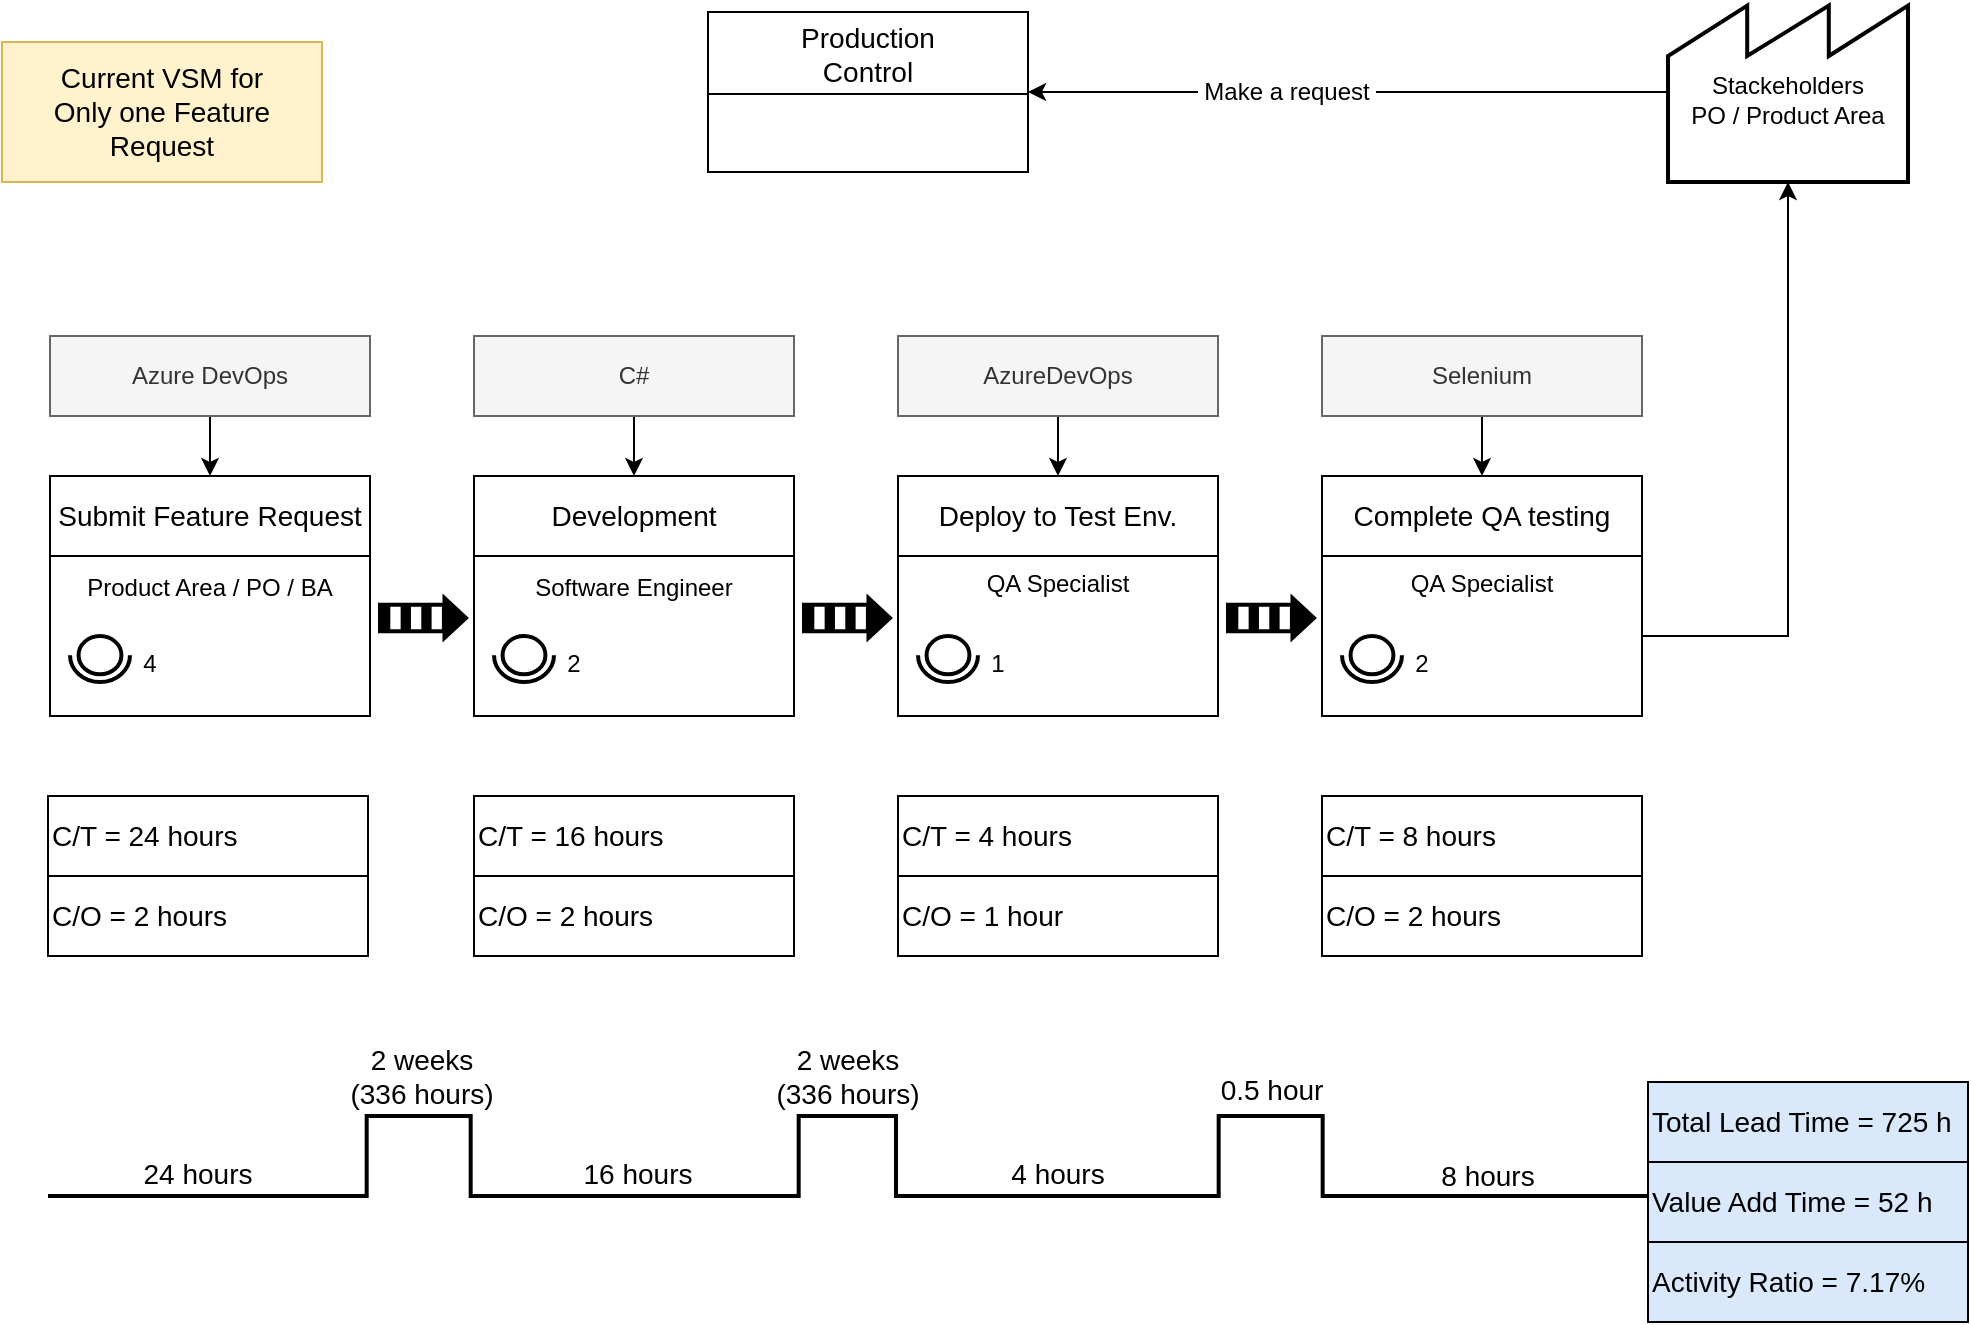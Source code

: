 <mxfile version="12.9.11" type="github">
  <diagram id="f4iNGfGUkEjJzXReWPvX" name="VSMCurrent">
    <mxGraphModel dx="1237" dy="690" grid="1" gridSize="10" guides="1" tooltips="1" connect="1" arrows="1" fold="1" page="1" pageScale="1" pageWidth="1169" pageHeight="827" math="0" shadow="0">
      <root>
        <mxCell id="0" />
        <mxCell id="1" parent="0" />
        <mxCell id="L1_6_QMRr2lnn1sgYfEx-89" value="" style="edgeStyle=orthogonalEdgeStyle;rounded=0;orthogonalLoop=1;jettySize=auto;html=1;entryX=1;entryY=0.5;entryDx=0;entryDy=0;" edge="1" parent="1" source="L1_6_QMRr2lnn1sgYfEx-1" target="L1_6_QMRr2lnn1sgYfEx-14">
          <mxGeometry relative="1" as="geometry">
            <mxPoint x="863" y="85" as="targetPoint" />
          </mxGeometry>
        </mxCell>
        <mxCell id="L1_6_QMRr2lnn1sgYfEx-90" value="&lt;font style=&quot;font-size: 12px&quot;&gt;&amp;nbsp;Make a request&amp;nbsp;&lt;/font&gt;" style="edgeLabel;html=1;align=center;verticalAlign=middle;resizable=0;points=[];fontSize=14;spacingLeft=4;" vertex="1" connectable="0" parent="L1_6_QMRr2lnn1sgYfEx-89">
          <mxGeometry x="0.206" y="-1" relative="1" as="geometry">
            <mxPoint as="offset" />
          </mxGeometry>
        </mxCell>
        <mxCell id="L1_6_QMRr2lnn1sgYfEx-1" value="Stackeholders&lt;br&gt;PO / Product Area" style="strokeWidth=2;html=1;shape=mxgraph.lean_mapping.outside_sources;whiteSpace=wrap;align=center;verticalAlign=middle;spacingTop=8;" vertex="1" parent="1">
          <mxGeometry x="943" y="40" width="120" height="90" as="geometry" />
        </mxCell>
        <mxCell id="L1_6_QMRr2lnn1sgYfEx-14" value="Production&#xa;Control" style="swimlane;fontStyle=0;childLayout=stackLayout;horizontal=1;startSize=41;horizontalStack=0;resizeParent=1;resizeParentMax=0;resizeLast=0;collapsible=1;marginBottom=0;align=center;fontSize=14;" vertex="1" parent="1">
          <mxGeometry x="463" y="45" width="160" height="80" as="geometry">
            <mxRectangle x="350" y="100" width="100" height="41" as="alternateBounds" />
          </mxGeometry>
        </mxCell>
        <mxCell id="L1_6_QMRr2lnn1sgYfEx-60" value="" style="group" vertex="1" connectable="0" parent="1">
          <mxGeometry x="134" y="277" width="160" height="120" as="geometry" />
        </mxCell>
        <mxCell id="L1_6_QMRr2lnn1sgYfEx-56" value="&lt;span style=&quot;font-size: 14px&quot;&gt;Submit Feature Request&lt;/span&gt;" style="rounded=0;whiteSpace=wrap;html=1;fillColor=none;align=center;" vertex="1" parent="L1_6_QMRr2lnn1sgYfEx-60">
          <mxGeometry width="160" height="40" as="geometry" />
        </mxCell>
        <mxCell id="L1_6_QMRr2lnn1sgYfEx-57" value="Product Area / PO / BA&lt;span style=&quot;font-size: 14px&quot;&gt;&lt;br&gt;&lt;/span&gt;" style="rounded=0;whiteSpace=wrap;html=1;fillColor=none;align=center;verticalAlign=top;" vertex="1" parent="L1_6_QMRr2lnn1sgYfEx-60">
          <mxGeometry y="40" width="160" height="80" as="geometry" />
        </mxCell>
        <mxCell id="L1_6_QMRr2lnn1sgYfEx-58" value="" style="verticalLabelPosition=bottom;html=1;verticalAlign=top;strokeWidth=2;shape=mxgraph.lean_mapping.operator;fillColor=none;align=center;" vertex="1" parent="L1_6_QMRr2lnn1sgYfEx-60">
          <mxGeometry x="10" y="80" width="30" height="23" as="geometry" />
        </mxCell>
        <mxCell id="L1_6_QMRr2lnn1sgYfEx-59" value="4" style="text;html=1;strokeColor=none;fillColor=none;align=center;verticalAlign=middle;whiteSpace=wrap;rounded=0;" vertex="1" parent="L1_6_QMRr2lnn1sgYfEx-60">
          <mxGeometry x="30" y="84" width="40" height="20" as="geometry" />
        </mxCell>
        <mxCell id="L1_6_QMRr2lnn1sgYfEx-61" value="" style="group" vertex="1" connectable="0" parent="1">
          <mxGeometry x="346" y="277" width="160" height="120" as="geometry" />
        </mxCell>
        <mxCell id="L1_6_QMRr2lnn1sgYfEx-62" value="&lt;span style=&quot;font-size: 14px&quot;&gt;Development&lt;/span&gt;" style="rounded=0;whiteSpace=wrap;html=1;fillColor=none;align=center;" vertex="1" parent="L1_6_QMRr2lnn1sgYfEx-61">
          <mxGeometry width="160" height="40" as="geometry" />
        </mxCell>
        <mxCell id="L1_6_QMRr2lnn1sgYfEx-63" value="&lt;span&gt;Software Engineer&lt;/span&gt;&lt;span style=&quot;font-size: 14px&quot;&gt;&lt;br&gt;&lt;/span&gt;" style="rounded=0;whiteSpace=wrap;html=1;fillColor=none;align=center;verticalAlign=top;" vertex="1" parent="L1_6_QMRr2lnn1sgYfEx-61">
          <mxGeometry y="40" width="160" height="80" as="geometry" />
        </mxCell>
        <mxCell id="L1_6_QMRr2lnn1sgYfEx-64" value="" style="verticalLabelPosition=bottom;html=1;verticalAlign=top;strokeWidth=2;shape=mxgraph.lean_mapping.operator;fillColor=none;align=center;" vertex="1" parent="L1_6_QMRr2lnn1sgYfEx-61">
          <mxGeometry x="10" y="80" width="30" height="23" as="geometry" />
        </mxCell>
        <mxCell id="L1_6_QMRr2lnn1sgYfEx-65" value="2" style="text;html=1;strokeColor=none;fillColor=none;align=center;verticalAlign=middle;whiteSpace=wrap;rounded=0;" vertex="1" parent="L1_6_QMRr2lnn1sgYfEx-61">
          <mxGeometry x="30" y="84" width="40" height="20" as="geometry" />
        </mxCell>
        <mxCell id="L1_6_QMRr2lnn1sgYfEx-71" value="" style="group" vertex="1" connectable="0" parent="1">
          <mxGeometry x="770" y="277" width="160" height="120" as="geometry" />
        </mxCell>
        <mxCell id="L1_6_QMRr2lnn1sgYfEx-72" value="&lt;span style=&quot;font-size: 14px&quot;&gt;Complete QA testing&lt;/span&gt;" style="rounded=0;whiteSpace=wrap;html=1;fillColor=none;align=center;" vertex="1" parent="L1_6_QMRr2lnn1sgYfEx-71">
          <mxGeometry width="160" height="40" as="geometry" />
        </mxCell>
        <mxCell id="L1_6_QMRr2lnn1sgYfEx-73" value="QA Specialist" style="rounded=0;whiteSpace=wrap;html=1;fillColor=none;align=center;verticalAlign=top;" vertex="1" parent="L1_6_QMRr2lnn1sgYfEx-71">
          <mxGeometry y="40" width="160" height="80" as="geometry" />
        </mxCell>
        <mxCell id="L1_6_QMRr2lnn1sgYfEx-74" value="" style="verticalLabelPosition=bottom;html=1;verticalAlign=top;strokeWidth=2;shape=mxgraph.lean_mapping.operator;fillColor=none;align=center;" vertex="1" parent="L1_6_QMRr2lnn1sgYfEx-71">
          <mxGeometry x="10" y="80" width="30" height="23" as="geometry" />
        </mxCell>
        <mxCell id="L1_6_QMRr2lnn1sgYfEx-75" value="2" style="text;html=1;strokeColor=none;fillColor=none;align=center;verticalAlign=middle;whiteSpace=wrap;rounded=0;" vertex="1" parent="L1_6_QMRr2lnn1sgYfEx-71">
          <mxGeometry x="30" y="84" width="40" height="20" as="geometry" />
        </mxCell>
        <mxCell id="L1_6_QMRr2lnn1sgYfEx-76" value="" style="group" vertex="1" connectable="0" parent="1">
          <mxGeometry x="558" y="277" width="160" height="120" as="geometry" />
        </mxCell>
        <mxCell id="L1_6_QMRr2lnn1sgYfEx-77" value="&lt;span style=&quot;font-size: 14px&quot;&gt;Deploy to Test Env.&lt;/span&gt;" style="rounded=0;whiteSpace=wrap;html=1;fillColor=none;align=center;" vertex="1" parent="L1_6_QMRr2lnn1sgYfEx-76">
          <mxGeometry width="160" height="40" as="geometry" />
        </mxCell>
        <mxCell id="L1_6_QMRr2lnn1sgYfEx-78" value="QA Specialist" style="rounded=0;whiteSpace=wrap;html=1;fillColor=none;align=center;verticalAlign=top;" vertex="1" parent="L1_6_QMRr2lnn1sgYfEx-76">
          <mxGeometry y="40" width="160" height="80" as="geometry" />
        </mxCell>
        <mxCell id="L1_6_QMRr2lnn1sgYfEx-79" value="" style="verticalLabelPosition=bottom;html=1;verticalAlign=top;strokeWidth=2;shape=mxgraph.lean_mapping.operator;fillColor=none;align=center;" vertex="1" parent="L1_6_QMRr2lnn1sgYfEx-76">
          <mxGeometry x="10" y="80" width="30" height="23" as="geometry" />
        </mxCell>
        <mxCell id="L1_6_QMRr2lnn1sgYfEx-80" value="1" style="text;html=1;strokeColor=none;fillColor=none;align=center;verticalAlign=middle;whiteSpace=wrap;rounded=0;" vertex="1" parent="L1_6_QMRr2lnn1sgYfEx-76">
          <mxGeometry x="30" y="84" width="40" height="20" as="geometry" />
        </mxCell>
        <mxCell id="L1_6_QMRr2lnn1sgYfEx-132" value="" style="edgeStyle=orthogonalEdgeStyle;rounded=0;orthogonalLoop=1;jettySize=auto;html=1;fontSize=14;entryX=0.5;entryY=0;entryDx=0;entryDy=0;" edge="1" parent="1" source="L1_6_QMRr2lnn1sgYfEx-81" target="L1_6_QMRr2lnn1sgYfEx-56">
          <mxGeometry relative="1" as="geometry" />
        </mxCell>
        <mxCell id="L1_6_QMRr2lnn1sgYfEx-81" value="Azure DevOps" style="rounded=0;whiteSpace=wrap;html=1;fillColor=#f5f5f5;align=center;strokeColor=#666666;fontColor=#333333;" vertex="1" parent="1">
          <mxGeometry x="134" y="207" width="160" height="40" as="geometry" />
        </mxCell>
        <mxCell id="L1_6_QMRr2lnn1sgYfEx-138" value="" style="edgeStyle=orthogonalEdgeStyle;rounded=0;orthogonalLoop=1;jettySize=auto;html=1;fontSize=14;" edge="1" parent="1" source="L1_6_QMRr2lnn1sgYfEx-82">
          <mxGeometry relative="1" as="geometry">
            <mxPoint x="426" y="277" as="targetPoint" />
          </mxGeometry>
        </mxCell>
        <mxCell id="L1_6_QMRr2lnn1sgYfEx-82" value="C#" style="rounded=0;whiteSpace=wrap;html=1;fillColor=#f5f5f5;align=center;strokeColor=#666666;fontColor=#333333;" vertex="1" parent="1">
          <mxGeometry x="346" y="207" width="160" height="40" as="geometry" />
        </mxCell>
        <mxCell id="L1_6_QMRr2lnn1sgYfEx-139" value="" style="edgeStyle=orthogonalEdgeStyle;rounded=0;orthogonalLoop=1;jettySize=auto;html=1;fontSize=14;" edge="1" parent="1" source="L1_6_QMRr2lnn1sgYfEx-83">
          <mxGeometry relative="1" as="geometry">
            <mxPoint x="638" y="277" as="targetPoint" />
          </mxGeometry>
        </mxCell>
        <mxCell id="L1_6_QMRr2lnn1sgYfEx-83" value="AzureDevOps" style="rounded=0;whiteSpace=wrap;html=1;fillColor=#f5f5f5;align=center;strokeColor=#666666;fontColor=#333333;" vertex="1" parent="1">
          <mxGeometry x="558" y="207" width="160" height="40" as="geometry" />
        </mxCell>
        <mxCell id="L1_6_QMRr2lnn1sgYfEx-140" value="" style="edgeStyle=orthogonalEdgeStyle;rounded=0;orthogonalLoop=1;jettySize=auto;html=1;fontSize=14;" edge="1" parent="1" source="L1_6_QMRr2lnn1sgYfEx-85">
          <mxGeometry relative="1" as="geometry">
            <mxPoint x="850" y="277" as="targetPoint" />
          </mxGeometry>
        </mxCell>
        <mxCell id="L1_6_QMRr2lnn1sgYfEx-85" value="Selenium" style="rounded=0;whiteSpace=wrap;html=1;fillColor=#f5f5f5;align=center;strokeColor=#666666;fontColor=#333333;" vertex="1" parent="1">
          <mxGeometry x="770" y="207" width="160" height="40" as="geometry" />
        </mxCell>
        <mxCell id="L1_6_QMRr2lnn1sgYfEx-87" value="" style="edgeStyle=orthogonalEdgeStyle;rounded=0;orthogonalLoop=1;jettySize=auto;html=1;entryX=0.5;entryY=1;entryDx=0;entryDy=0;" edge="1" parent="1" source="L1_6_QMRr2lnn1sgYfEx-73" target="L1_6_QMRr2lnn1sgYfEx-1">
          <mxGeometry relative="1" as="geometry">
            <mxPoint x="1003" y="410" as="targetPoint" />
          </mxGeometry>
        </mxCell>
        <mxCell id="L1_6_QMRr2lnn1sgYfEx-95" value="" style="verticalLabelPosition=bottom;html=1;verticalAlign=top;strokeWidth=2;shape=mxgraph.lean_mapping.push_arrow;fillColor=none;fontSize=14;align=center;" vertex="1" parent="1">
          <mxGeometry x="299" y="338" width="43" height="20" as="geometry" />
        </mxCell>
        <mxCell id="L1_6_QMRr2lnn1sgYfEx-97" value="" style="verticalLabelPosition=bottom;html=1;verticalAlign=top;strokeWidth=2;shape=mxgraph.lean_mapping.push_arrow;fillColor=none;fontSize=14;align=center;" vertex="1" parent="1">
          <mxGeometry x="511" y="338" width="43" height="20" as="geometry" />
        </mxCell>
        <mxCell id="L1_6_QMRr2lnn1sgYfEx-98" value="" style="verticalLabelPosition=bottom;html=1;verticalAlign=top;strokeWidth=2;shape=mxgraph.lean_mapping.push_arrow;fillColor=none;fontSize=14;align=center;" vertex="1" parent="1">
          <mxGeometry x="723" y="338" width="43" height="20" as="geometry" />
        </mxCell>
        <mxCell id="L1_6_QMRr2lnn1sgYfEx-114" value="" style="group" vertex="1" connectable="0" parent="1">
          <mxGeometry x="133" y="437" width="160" height="80" as="geometry" />
        </mxCell>
        <mxCell id="L1_6_QMRr2lnn1sgYfEx-107" value="&lt;span style=&quot;font-size: 14px&quot;&gt;C/T = 24 hours&lt;/span&gt;" style="rounded=0;whiteSpace=wrap;html=1;fillColor=none;align=left;" vertex="1" parent="L1_6_QMRr2lnn1sgYfEx-114">
          <mxGeometry width="160" height="40" as="geometry" />
        </mxCell>
        <mxCell id="L1_6_QMRr2lnn1sgYfEx-111" value="&lt;span style=&quot;font-size: 14px&quot;&gt;C/O = 2 hours&lt;/span&gt;" style="rounded=0;whiteSpace=wrap;html=1;fillColor=none;align=left;" vertex="1" parent="L1_6_QMRr2lnn1sgYfEx-114">
          <mxGeometry y="40" width="160" height="40" as="geometry" />
        </mxCell>
        <mxCell id="L1_6_QMRr2lnn1sgYfEx-115" value="" style="group" vertex="1" connectable="0" parent="1">
          <mxGeometry x="346" y="437" width="160" height="80" as="geometry" />
        </mxCell>
        <mxCell id="L1_6_QMRr2lnn1sgYfEx-116" value="&lt;span style=&quot;font-size: 14px&quot;&gt;C/T = 16 hours&lt;/span&gt;" style="rounded=0;whiteSpace=wrap;html=1;fillColor=none;align=left;" vertex="1" parent="L1_6_QMRr2lnn1sgYfEx-115">
          <mxGeometry width="160" height="40" as="geometry" />
        </mxCell>
        <mxCell id="L1_6_QMRr2lnn1sgYfEx-117" value="&lt;span style=&quot;font-size: 14px&quot;&gt;C/O = 2 hours&lt;/span&gt;" style="rounded=0;whiteSpace=wrap;html=1;fillColor=none;align=left;" vertex="1" parent="L1_6_QMRr2lnn1sgYfEx-115">
          <mxGeometry y="40" width="160" height="40" as="geometry" />
        </mxCell>
        <mxCell id="L1_6_QMRr2lnn1sgYfEx-118" value="" style="group" vertex="1" connectable="0" parent="1">
          <mxGeometry x="558" y="437" width="160" height="80" as="geometry" />
        </mxCell>
        <mxCell id="L1_6_QMRr2lnn1sgYfEx-119" value="&lt;span style=&quot;font-size: 14px&quot;&gt;C/T = 4 hours&lt;/span&gt;" style="rounded=0;whiteSpace=wrap;html=1;fillColor=none;align=left;" vertex="1" parent="L1_6_QMRr2lnn1sgYfEx-118">
          <mxGeometry width="160" height="40" as="geometry" />
        </mxCell>
        <mxCell id="L1_6_QMRr2lnn1sgYfEx-120" value="&lt;span style=&quot;font-size: 14px&quot;&gt;C/O = 1 hour&lt;/span&gt;" style="rounded=0;whiteSpace=wrap;html=1;fillColor=none;align=left;" vertex="1" parent="L1_6_QMRr2lnn1sgYfEx-118">
          <mxGeometry y="40" width="160" height="40" as="geometry" />
        </mxCell>
        <mxCell id="L1_6_QMRr2lnn1sgYfEx-121" value="" style="group" vertex="1" connectable="0" parent="1">
          <mxGeometry x="770" y="437" width="160" height="80" as="geometry" />
        </mxCell>
        <mxCell id="L1_6_QMRr2lnn1sgYfEx-122" value="&lt;span style=&quot;font-size: 14px&quot;&gt;C/T = 8 hours&lt;/span&gt;" style="rounded=0;whiteSpace=wrap;html=1;fillColor=none;align=left;" vertex="1" parent="L1_6_QMRr2lnn1sgYfEx-121">
          <mxGeometry width="160" height="40" as="geometry" />
        </mxCell>
        <mxCell id="L1_6_QMRr2lnn1sgYfEx-123" value="&lt;span style=&quot;font-size: 14px&quot;&gt;C/O = 2 hours&lt;/span&gt;" style="rounded=0;whiteSpace=wrap;html=1;fillColor=none;align=left;" vertex="1" parent="L1_6_QMRr2lnn1sgYfEx-121">
          <mxGeometry y="40" width="160" height="40" as="geometry" />
        </mxCell>
        <mxCell id="L1_6_QMRr2lnn1sgYfEx-131" value="" style="group" vertex="1" connectable="0" parent="1">
          <mxGeometry x="133" y="597" width="959" height="103" as="geometry" />
        </mxCell>
        <mxCell id="L1_6_QMRr2lnn1sgYfEx-124" value="" style="verticalLabelPosition=bottom;html=1;verticalAlign=top;strokeWidth=2;shape=mxgraph.lean_mapping.timeline2;dx1=0;dy1=1;dx2=159.333;dy2=0;dx3=211.333;dy3=0.642;dx4=375.333;dy4=0.342;dx5=424;dy5=0.592;dy6=0.958;fillColor=none;fontSize=14;align=center;rotation=0;" vertex="1" parent="L1_6_QMRr2lnn1sgYfEx-131">
          <mxGeometry width="580" height="40" as="geometry" />
        </mxCell>
        <mxCell id="L1_6_QMRr2lnn1sgYfEx-125" value="" style="verticalLabelPosition=bottom;html=1;verticalAlign=top;strokeWidth=2;shape=mxgraph.lean_mapping.timeline2;dx1=0;dy1=1;dx2=95.333;dy2=0;dx3=144;dy3=0.292;dx4=147.333;dy4=0.575;dx5=375.333;dy5=0.842;dy6=1;fillColor=none;fontSize=14;align=center;rotation=0;" vertex="1" parent="L1_6_QMRr2lnn1sgYfEx-131">
          <mxGeometry x="490" width="340" height="40" as="geometry" />
        </mxCell>
        <mxCell id="L1_6_QMRr2lnn1sgYfEx-142" value="16 hours" style="text;html=1;strokeColor=none;fillColor=none;align=center;verticalAlign=middle;whiteSpace=wrap;rounded=0;fontSize=14;" vertex="1" parent="L1_6_QMRr2lnn1sgYfEx-131">
          <mxGeometry x="250" y="19" width="90" height="20" as="geometry" />
        </mxCell>
        <mxCell id="L1_6_QMRr2lnn1sgYfEx-143" value="4 hours" style="text;html=1;strokeColor=none;fillColor=none;align=center;verticalAlign=middle;whiteSpace=wrap;rounded=0;fontSize=14;" vertex="1" parent="L1_6_QMRr2lnn1sgYfEx-131">
          <mxGeometry x="460" y="19" width="90" height="20" as="geometry" />
        </mxCell>
        <mxCell id="L1_6_QMRr2lnn1sgYfEx-146" value="8 hours" style="text;html=1;strokeColor=none;fillColor=none;align=center;verticalAlign=middle;whiteSpace=wrap;rounded=0;fontSize=14;" vertex="1" parent="L1_6_QMRr2lnn1sgYfEx-131">
          <mxGeometry x="675" y="20" width="90" height="20" as="geometry" />
        </mxCell>
        <mxCell id="L1_6_QMRr2lnn1sgYfEx-147" value="24 hours" style="text;html=1;strokeColor=none;fillColor=none;align=center;verticalAlign=middle;whiteSpace=wrap;rounded=0;fontSize=14;" vertex="1" parent="L1_6_QMRr2lnn1sgYfEx-131">
          <mxGeometry x="30" y="19" width="90" height="20" as="geometry" />
        </mxCell>
        <mxCell id="L1_6_QMRr2lnn1sgYfEx-153" value="" style="group;fillColor=#dae8fc;strokeColor=#6c8ebf;" vertex="1" connectable="0" parent="L1_6_QMRr2lnn1sgYfEx-131">
          <mxGeometry x="800" y="-17" width="160" height="120" as="geometry" />
        </mxCell>
        <mxCell id="L1_6_QMRr2lnn1sgYfEx-150" value="&lt;span style=&quot;font-size: 14px&quot;&gt;Total Lead Time = 725 h&lt;/span&gt;" style="rounded=0;whiteSpace=wrap;html=1;fillColor=none;align=left;" vertex="1" parent="L1_6_QMRr2lnn1sgYfEx-153">
          <mxGeometry width="160" height="40" as="geometry" />
        </mxCell>
        <mxCell id="L1_6_QMRr2lnn1sgYfEx-151" value="&lt;span style=&quot;font-size: 14px&quot;&gt;Value Add Time = 52 h&lt;/span&gt;" style="rounded=0;whiteSpace=wrap;html=1;fillColor=none;align=left;" vertex="1" parent="L1_6_QMRr2lnn1sgYfEx-153">
          <mxGeometry y="40" width="160" height="40" as="geometry" />
        </mxCell>
        <mxCell id="L1_6_QMRr2lnn1sgYfEx-152" value="&lt;span style=&quot;font-size: 14px&quot;&gt;Activity Ratio = 7.17%&lt;/span&gt;" style="rounded=0;whiteSpace=wrap;html=1;fillColor=none;align=left;" vertex="1" parent="L1_6_QMRr2lnn1sgYfEx-153">
          <mxGeometry y="80" width="160" height="40" as="geometry" />
        </mxCell>
        <mxCell id="L1_6_QMRr2lnn1sgYfEx-144" value="2 weeks &lt;br&gt;(336 hours)" style="text;html=1;strokeColor=none;fillColor=none;align=center;verticalAlign=middle;whiteSpace=wrap;rounded=0;fontSize=14;" vertex="1" parent="1">
          <mxGeometry x="260" y="560.0" width="120" height="34" as="geometry" />
        </mxCell>
        <mxCell id="L1_6_QMRr2lnn1sgYfEx-145" value="0.5 hour" style="text;html=1;strokeColor=none;fillColor=none;align=center;verticalAlign=middle;whiteSpace=wrap;rounded=0;fontSize=14;" vertex="1" parent="1">
          <mxGeometry x="708.5" y="574" width="72" height="20" as="geometry" />
        </mxCell>
        <mxCell id="L1_6_QMRr2lnn1sgYfEx-148" value="Current VSM for&lt;br&gt;Only one Feature Request" style="rounded=0;whiteSpace=wrap;html=1;strokeColor=#d6b656;fillColor=#fff2cc;fontSize=14;align=center;" vertex="1" parent="1">
          <mxGeometry x="110" y="60" width="160" height="70" as="geometry" />
        </mxCell>
        <mxCell id="L1_6_QMRr2lnn1sgYfEx-154" value="2 weeks &lt;br&gt;(336 hours)" style="text;html=1;strokeColor=none;fillColor=none;align=center;verticalAlign=middle;whiteSpace=wrap;rounded=0;fontSize=14;" vertex="1" parent="1">
          <mxGeometry x="472.5" y="560.0" width="120" height="34" as="geometry" />
        </mxCell>
      </root>
    </mxGraphModel>
  </diagram>
</mxfile>
